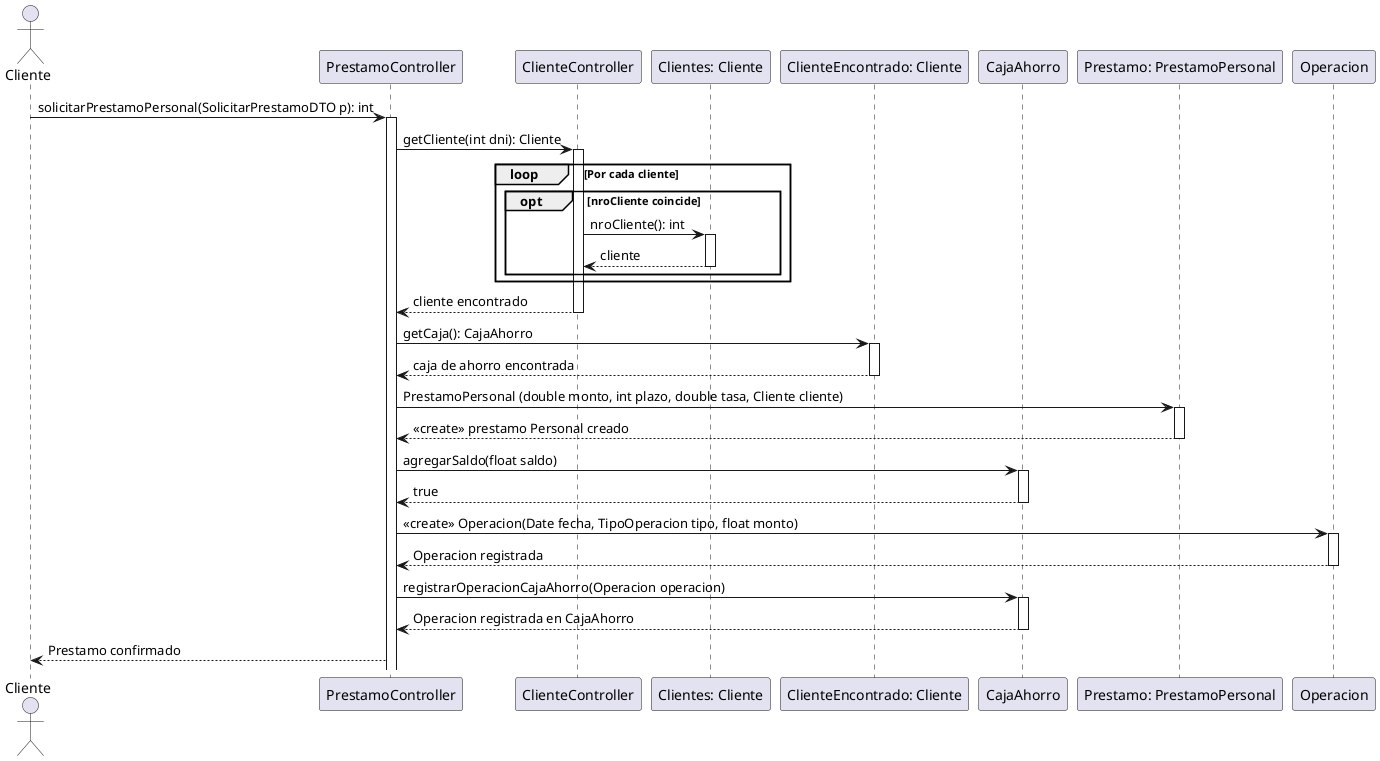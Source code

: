 @startuml
'IMPORTANTE
'ejecutado los cambios que hice en emitir prestamohipotecario en este diagrama
'ClienteEncontrado es el cliente que se encuentra en la caja de ahorro
'CE
actor Cliente
participant "PrestamoController" as PC
participant "ClienteController" as CC
participant "Clientes: Cliente" as C
participant "ClienteEncontrado: Cliente" as CE
participant "CajaAhorro" as CA
participant "Prestamo: PrestamoPersonal" as P
participant "Operacion" as O

Cliente -> PC: solicitarPrestamoPersonal(SolicitarPrestamoDTO p): int
activate PC

PC -> CC: getCliente(int dni): Cliente
activate CC

loop Por cada cliente

    opt nroCliente coincide
        CC -> C: nroCliente(): int
        activate C
        CC <-- C: cliente
        deactivate C
    end

end

CC --> PC: cliente encontrado
deactivate CC

PC -> CE: getCaja(): CajaAhorro
activate CE
CE --> PC: caja de ahorro encontrada
deactivate CE

PC -> P: PrestamoPersonal (double monto, int plazo, double tasa, Cliente cliente)
activate P
PC <-- P: <<create>> prestamo Personal creado
deactivate P

PC -> CA: agregarSaldo(float saldo)
activate CA
CA --> PC: true
deactivate CA

PC -> O: <<create>> Operacion(Date fecha, TipoOperacion tipo, float monto)
activate O
O --> PC: Operacion registrada
deactivate O

PC -> CA : registrarOperacionCajaAhorro(Operacion operacion)
activate CA
CA --> PC: Operacion registrada en CajaAhorro
deactivate CA


PC --> Cliente: Prestamo confirmado
@enduml